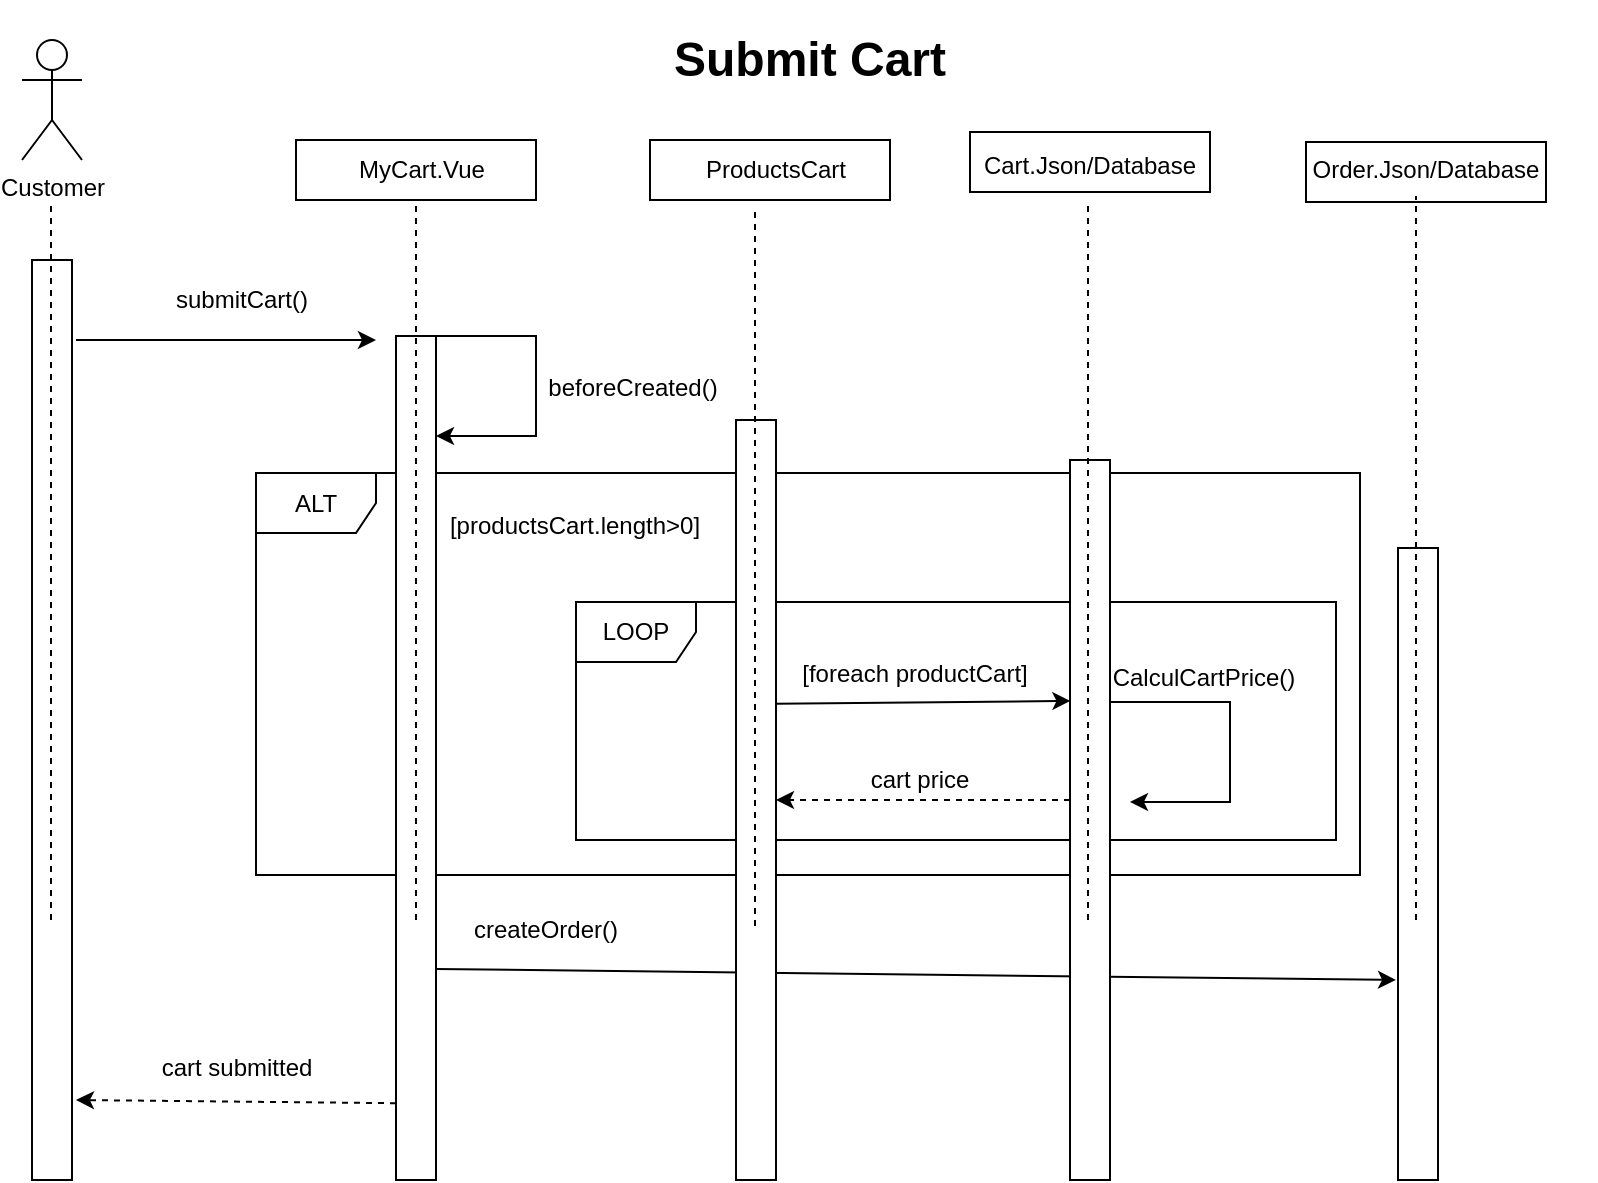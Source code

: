 <mxfile version="17.4.6" type="github">
  <diagram id="NCQrOcMgqhRGQzQzjKNu" name="Page-1">
    <mxGraphModel dx="1038" dy="2143" grid="1" gridSize="10" guides="1" tooltips="1" connect="1" arrows="1" fold="1" page="1" pageScale="1" pageWidth="1169" pageHeight="1654" math="0" shadow="0">
      <root>
        <mxCell id="0" />
        <mxCell id="1" parent="0" />
        <mxCell id="Om0AXbTAwy9AHvJS87D7-69" value="" style="rounded=0;whiteSpace=wrap;html=1;" vertex="1" parent="1">
          <mxGeometry x="705" y="41" width="120" height="30" as="geometry" />
        </mxCell>
        <mxCell id="Om0AXbTAwy9AHvJS87D7-68" value="" style="rounded=0;whiteSpace=wrap;html=1;" vertex="1" parent="1">
          <mxGeometry x="537" y="36" width="120" height="30" as="geometry" />
        </mxCell>
        <mxCell id="Om0AXbTAwy9AHvJS87D7-67" value="" style="rounded=0;whiteSpace=wrap;html=1;" vertex="1" parent="1">
          <mxGeometry x="377" y="40" width="120" height="30" as="geometry" />
        </mxCell>
        <mxCell id="Om0AXbTAwy9AHvJS87D7-66" value="" style="rounded=0;whiteSpace=wrap;html=1;" vertex="1" parent="1">
          <mxGeometry x="200" y="40" width="120" height="30" as="geometry" />
        </mxCell>
        <mxCell id="Om0AXbTAwy9AHvJS87D7-40" value="ALT" style="shape=umlFrame;whiteSpace=wrap;html=1;" vertex="1" parent="1">
          <mxGeometry x="180" y="206.5" width="552" height="201" as="geometry" />
        </mxCell>
        <mxCell id="Om0AXbTAwy9AHvJS87D7-4" value="" style="rounded=0;whiteSpace=wrap;html=1;" vertex="1" parent="1">
          <mxGeometry x="68" y="100" width="20" height="460" as="geometry" />
        </mxCell>
        <mxCell id="Om0AXbTAwy9AHvJS87D7-6" value="submitCart()" style="text;html=1;strokeColor=none;fillColor=none;align=center;verticalAlign=middle;whiteSpace=wrap;rounded=0;" vertex="1" parent="1">
          <mxGeometry x="123" y="105" width="100" height="30" as="geometry" />
        </mxCell>
        <mxCell id="Om0AXbTAwy9AHvJS87D7-8" value="" style="endArrow=none;dashed=1;html=1;rounded=0;entryX=0.5;entryY=1;entryDx=0;entryDy=0;" edge="1" parent="1">
          <mxGeometry width="50" height="50" relative="1" as="geometry">
            <mxPoint x="77.5" y="430" as="sourcePoint" />
            <mxPoint x="77.5" y="70" as="targetPoint" />
          </mxGeometry>
        </mxCell>
        <mxCell id="Om0AXbTAwy9AHvJS87D7-10" value="" style="endArrow=classic;html=1;rounded=0;" edge="1" parent="1">
          <mxGeometry width="50" height="50" relative="1" as="geometry">
            <mxPoint x="90" y="140" as="sourcePoint" />
            <mxPoint x="240" y="140" as="targetPoint" />
          </mxGeometry>
        </mxCell>
        <mxCell id="Om0AXbTAwy9AHvJS87D7-33" value="MyCart.Vue" style="text;html=1;strokeColor=none;fillColor=none;align=center;verticalAlign=middle;whiteSpace=wrap;rounded=0;" vertex="1" parent="1">
          <mxGeometry x="178" y="40" width="170" height="30" as="geometry" />
        </mxCell>
        <mxCell id="Om0AXbTAwy9AHvJS87D7-34" value="ProductsCart" style="text;html=1;strokeColor=none;fillColor=none;align=center;verticalAlign=middle;whiteSpace=wrap;rounded=0;" vertex="1" parent="1">
          <mxGeometry x="355" y="40" width="170" height="30" as="geometry" />
        </mxCell>
        <mxCell id="Om0AXbTAwy9AHvJS87D7-36" value="Order.Json/Database" style="text;html=1;strokeColor=none;fillColor=none;align=center;verticalAlign=middle;whiteSpace=wrap;rounded=0;" vertex="1" parent="1">
          <mxGeometry x="680" y="40" width="170" height="30" as="geometry" />
        </mxCell>
        <mxCell id="Om0AXbTAwy9AHvJS87D7-38" value="" style="endArrow=classic;html=1;rounded=0;exitX=1;exitY=0;exitDx=0;exitDy=0;" edge="1" parent="1">
          <mxGeometry width="50" height="50" relative="1" as="geometry">
            <mxPoint x="260" y="138" as="sourcePoint" />
            <mxPoint x="270" y="188" as="targetPoint" />
            <Array as="points">
              <mxPoint x="320" y="138" />
              <mxPoint x="320" y="188" />
            </Array>
          </mxGeometry>
        </mxCell>
        <mxCell id="Om0AXbTAwy9AHvJS87D7-39" value="beforeCreated()" style="text;html=1;strokeColor=none;fillColor=none;align=center;verticalAlign=middle;whiteSpace=wrap;rounded=0;" vertex="1" parent="1">
          <mxGeometry x="326" y="149" width="85" height="30" as="geometry" />
        </mxCell>
        <mxCell id="Om0AXbTAwy9AHvJS87D7-44" value="[productsCart.length&amp;gt;0]" style="text;html=1;strokeColor=none;fillColor=none;align=center;verticalAlign=middle;whiteSpace=wrap;rounded=0;" vertex="1" parent="1">
          <mxGeometry x="296.5" y="218" width="85" height="30" as="geometry" />
        </mxCell>
        <mxCell id="Om0AXbTAwy9AHvJS87D7-47" value="" style="endArrow=classic;html=1;rounded=0;exitX=1;exitY=0;exitDx=0;exitDy=0;" edge="1" parent="1">
          <mxGeometry width="50" height="50" relative="1" as="geometry">
            <mxPoint x="607" y="321" as="sourcePoint" />
            <mxPoint x="617" y="371" as="targetPoint" />
            <Array as="points">
              <mxPoint x="667" y="321" />
              <mxPoint x="667" y="371" />
            </Array>
          </mxGeometry>
        </mxCell>
        <mxCell id="Om0AXbTAwy9AHvJS87D7-41" value="LOOP" style="shape=umlFrame;whiteSpace=wrap;html=1;" vertex="1" parent="1">
          <mxGeometry x="340" y="271" width="380" height="119" as="geometry" />
        </mxCell>
        <mxCell id="Om0AXbTAwy9AHvJS87D7-51" value="[foreach productCart]" style="text;html=1;align=center;verticalAlign=middle;resizable=0;points=[];autosize=1;strokeColor=none;fillColor=none;" vertex="1" parent="1">
          <mxGeometry x="444" y="297" width="130" height="20" as="geometry" />
        </mxCell>
        <mxCell id="Om0AXbTAwy9AHvJS87D7-52" value="" style="endArrow=classic;html=1;rounded=0;exitX=0.053;exitY=0.409;exitDx=0;exitDy=0;exitPerimeter=0;entryX=-0.14;entryY=0.417;entryDx=0;entryDy=0;entryPerimeter=0;" edge="1" parent="1">
          <mxGeometry width="50" height="50" relative="1" as="geometry">
            <mxPoint x="439.75" y="321.88" as="sourcePoint" />
            <mxPoint x="587.2" y="320.46" as="targetPoint" />
            <Array as="points" />
          </mxGeometry>
        </mxCell>
        <mxCell id="Om0AXbTAwy9AHvJS87D7-53" value="" style="endArrow=classic;html=1;rounded=0;exitX=0;exitY=0.5;exitDx=0;exitDy=0;dashed=1;startArrow=none;startFill=0;" edge="1" parent="1">
          <mxGeometry width="50" height="50" relative="1" as="geometry">
            <mxPoint x="587" y="370" as="sourcePoint" />
            <mxPoint x="440" y="370" as="targetPoint" />
          </mxGeometry>
        </mxCell>
        <mxCell id="Om0AXbTAwy9AHvJS87D7-54" value="cart price" style="text;html=1;strokeColor=none;fillColor=none;align=center;verticalAlign=middle;whiteSpace=wrap;rounded=0;" vertex="1" parent="1">
          <mxGeometry x="482" y="345" width="60" height="30" as="geometry" />
        </mxCell>
        <mxCell id="Om0AXbTAwy9AHvJS87D7-55" value="CalculCartPrice()" style="text;html=1;strokeColor=none;fillColor=none;align=center;verticalAlign=middle;whiteSpace=wrap;rounded=0;" vertex="1" parent="1">
          <mxGeometry x="624" y="294" width="60" height="30" as="geometry" />
        </mxCell>
        <mxCell id="Om0AXbTAwy9AHvJS87D7-56" value="" style="rounded=0;whiteSpace=wrap;html=1;" vertex="1" parent="1">
          <mxGeometry x="751" y="244" width="20" height="316" as="geometry" />
        </mxCell>
        <mxCell id="Om0AXbTAwy9AHvJS87D7-17" value="" style="endArrow=none;dashed=1;html=1;rounded=0;entryX=0.5;entryY=1;entryDx=0;entryDy=0;startArrow=none;" edge="1" parent="1">
          <mxGeometry width="50" height="50" relative="1" as="geometry">
            <mxPoint x="760" y="430" as="sourcePoint" />
            <mxPoint x="760" y="68" as="targetPoint" />
          </mxGeometry>
        </mxCell>
        <mxCell id="Om0AXbTAwy9AHvJS87D7-57" value="" style="endArrow=classic;html=1;rounded=0;dashed=1;exitX=0;exitY=0.909;exitDx=0;exitDy=0;exitPerimeter=0;" edge="1" parent="1" source="Om0AXbTAwy9AHvJS87D7-11">
          <mxGeometry width="50" height="50" relative="1" as="geometry">
            <mxPoint x="460" y="598" as="sourcePoint" />
            <mxPoint x="90" y="520" as="targetPoint" />
          </mxGeometry>
        </mxCell>
        <mxCell id="Om0AXbTAwy9AHvJS87D7-58" value="cart submitted" style="text;html=1;strokeColor=none;fillColor=none;align=center;verticalAlign=middle;whiteSpace=wrap;rounded=0;" vertex="1" parent="1">
          <mxGeometry x="124" y="489" width="93" height="30" as="geometry" />
        </mxCell>
        <mxCell id="Om0AXbTAwy9AHvJS87D7-60" value="" style="endArrow=classic;html=1;rounded=0;exitX=1;exitY=0.75;exitDx=0;exitDy=0;" edge="1" parent="1" source="Om0AXbTAwy9AHvJS87D7-11">
          <mxGeometry width="50" height="50" relative="1" as="geometry">
            <mxPoint x="460" y="504" as="sourcePoint" />
            <mxPoint x="750" y="460" as="targetPoint" />
          </mxGeometry>
        </mxCell>
        <mxCell id="Om0AXbTAwy9AHvJS87D7-61" value="Cart.Json/Database" style="text;html=1;strokeColor=none;fillColor=none;align=center;verticalAlign=middle;whiteSpace=wrap;rounded=0;" vertex="1" parent="1">
          <mxGeometry x="512" y="38" width="170" height="30" as="geometry" />
        </mxCell>
        <mxCell id="Om0AXbTAwy9AHvJS87D7-62" value="createOrder()" style="text;html=1;strokeColor=none;fillColor=none;align=center;verticalAlign=middle;whiteSpace=wrap;rounded=0;" vertex="1" parent="1">
          <mxGeometry x="295" y="420" width="60" height="30" as="geometry" />
        </mxCell>
        <mxCell id="Om0AXbTAwy9AHvJS87D7-63" value="&lt;h1&gt;Submit Cart&lt;/h1&gt;" style="text;html=1;strokeColor=none;fillColor=none;spacing=5;spacingTop=-20;whiteSpace=wrap;overflow=hidden;rounded=0;" vertex="1" parent="1">
          <mxGeometry x="384" y="-20" width="190" height="120" as="geometry" />
        </mxCell>
        <mxCell id="Om0AXbTAwy9AHvJS87D7-5" value="" style="rounded=0;whiteSpace=wrap;html=1;" vertex="1" parent="1">
          <mxGeometry x="420" y="180" width="20" height="380" as="geometry" />
        </mxCell>
        <mxCell id="Om0AXbTAwy9AHvJS87D7-9" value="" style="endArrow=none;dashed=1;html=1;rounded=0;entryX=0.5;entryY=1;entryDx=0;entryDy=0;" edge="1" parent="1">
          <mxGeometry width="50" height="50" relative="1" as="geometry">
            <mxPoint x="429.5" y="433" as="sourcePoint" />
            <mxPoint x="429.5" y="73" as="targetPoint" />
          </mxGeometry>
        </mxCell>
        <mxCell id="Om0AXbTAwy9AHvJS87D7-50" value="" style="rounded=0;whiteSpace=wrap;html=1;" vertex="1" parent="1">
          <mxGeometry x="587" y="200" width="20" height="360" as="geometry" />
        </mxCell>
        <mxCell id="Om0AXbTAwy9AHvJS87D7-13" value="" style="endArrow=none;dashed=1;html=1;rounded=0;entryX=0.5;entryY=1;entryDx=0;entryDy=0;" edge="1" parent="1">
          <mxGeometry width="50" height="50" relative="1" as="geometry">
            <mxPoint x="596" y="430" as="sourcePoint" />
            <mxPoint x="596" y="70" as="targetPoint" />
          </mxGeometry>
        </mxCell>
        <mxCell id="Om0AXbTAwy9AHvJS87D7-11" value="" style="rounded=0;whiteSpace=wrap;html=1;" vertex="1" parent="1">
          <mxGeometry x="250" y="138" width="20" height="422" as="geometry" />
        </mxCell>
        <mxCell id="Om0AXbTAwy9AHvJS87D7-12" value="" style="endArrow=none;dashed=1;html=1;rounded=0;entryX=0.5;entryY=1;entryDx=0;entryDy=0;" edge="1" parent="1">
          <mxGeometry width="50" height="50" relative="1" as="geometry">
            <mxPoint x="260" y="430" as="sourcePoint" />
            <mxPoint x="260" y="70" as="targetPoint" />
          </mxGeometry>
        </mxCell>
        <mxCell id="Om0AXbTAwy9AHvJS87D7-65" value="Customer" style="shape=umlActor;verticalLabelPosition=bottom;verticalAlign=top;html=1;outlineConnect=0;" vertex="1" parent="1">
          <mxGeometry x="63" y="-10" width="30" height="60" as="geometry" />
        </mxCell>
      </root>
    </mxGraphModel>
  </diagram>
</mxfile>
